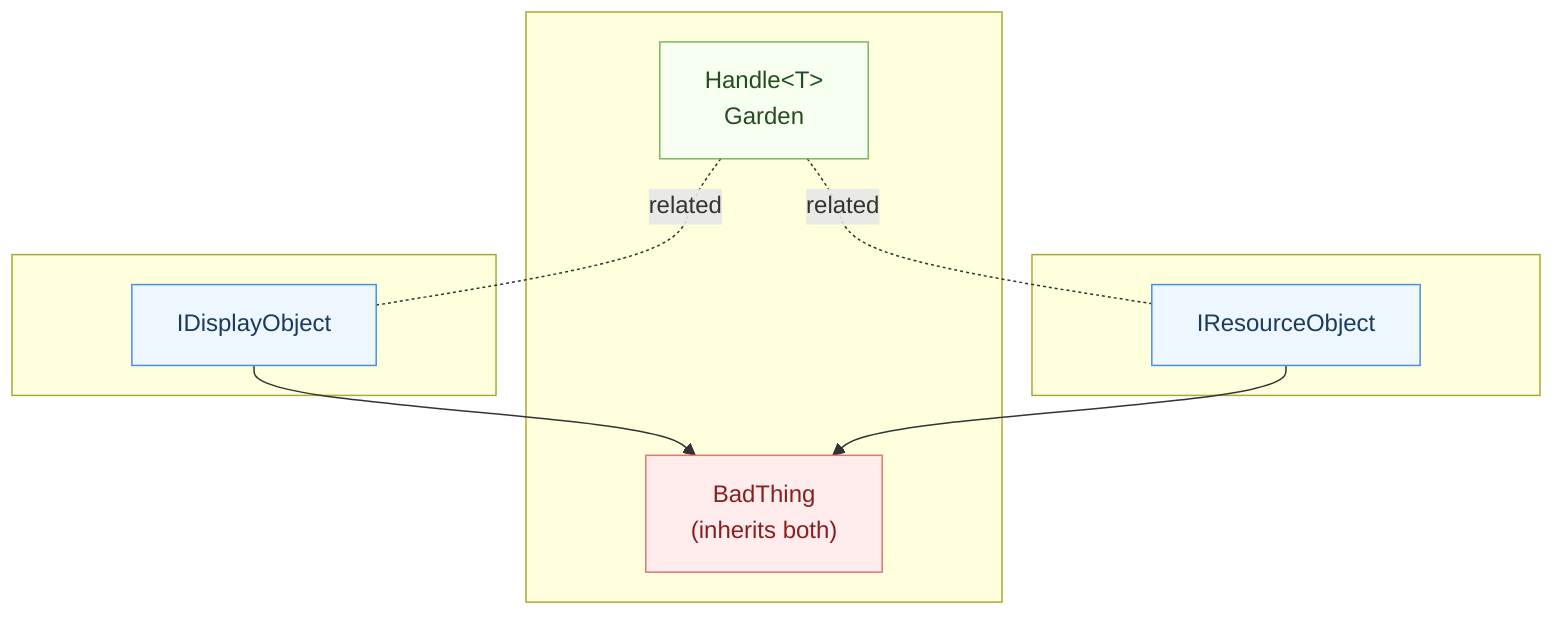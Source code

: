 %%{init: {"flowchart": { "rankSpacing": 40, "nodeSpacing": 140 }}}%%
flowchart TB
		classDef base fill:#eef7ff,stroke:#4a90e2,color:#1a3b5d,stroke-width:1px
		classDef bad  fill:#ffecec,stroke:#e57373,color:#8a1f1f,stroke-width:1px
		classDef handle fill:#f7fff0,stroke:#7bb661,color:#234d20,stroke-width:1px

		%% Top row
		subgraph TOP[" "]
			direction TB
			IDO["IDisplayObject"]:::base
		end

		%% Middle row (left-to-right): Garden -> Bad
		subgraph MID[" "]
			direction LR
			Garden["Handle&lt;T&gt;<br/>Garden"]:::handle
			Bad["BadThing<br/>(inherits both)"]:::bad
		end

		%% Bottom row
		subgraph BOTTOM[" "]
			direction TB
			IRO["IResourceObject"]:::base
		end

		%% Dotted relation lines from Garden (context, not inheritance)
		Garden -. related .- IDO
		Garden -. related .- IRO

		%% Inheritance edges (top/bottom to middle-right)
		IDO --> Bad
		IRO --> Bad
